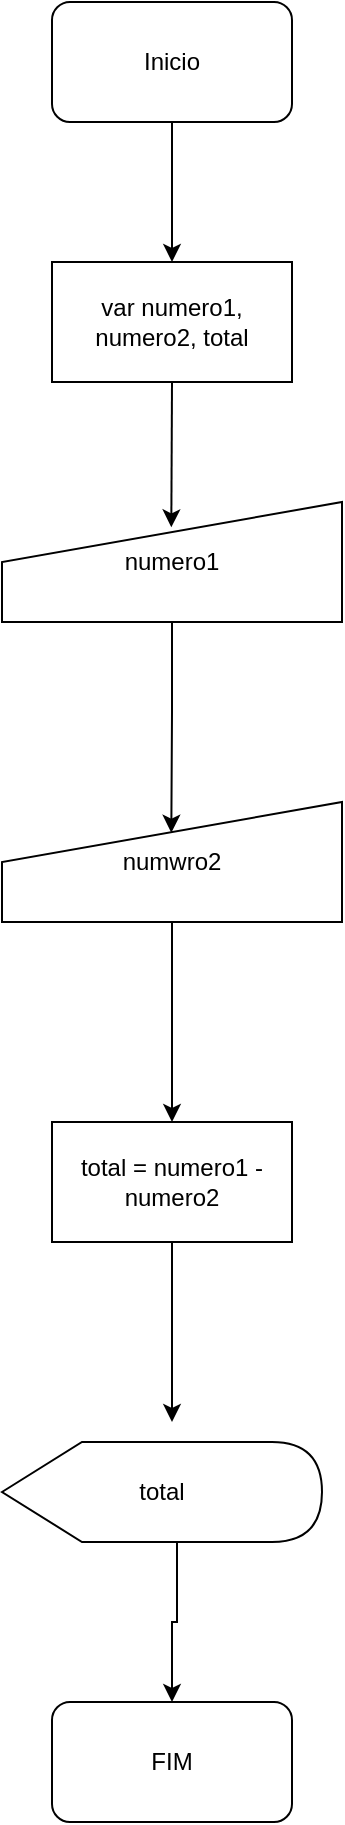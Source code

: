 <mxfile version="24.0.7" type="google">
  <diagram name="Página-1" id="0A6iArZUZt7IYq9e9VF4">
    <mxGraphModel grid="1" page="1" gridSize="10" guides="1" tooltips="1" connect="1" arrows="1" fold="1" pageScale="1" pageWidth="827" pageHeight="1169" math="0" shadow="0">
      <root>
        <mxCell id="0" />
        <mxCell id="1" parent="0" />
        <mxCell id="vj6s5F4gqhxEtnHRJOou-1" value="Inicio" style="rounded=1;whiteSpace=wrap;html=1;" vertex="1" parent="1">
          <mxGeometry x="300" y="40" width="120" height="60" as="geometry" />
        </mxCell>
        <mxCell id="vj6s5F4gqhxEtnHRJOou-2" value="var numero1, numero2, total" style="rounded=0;whiteSpace=wrap;html=1;" vertex="1" parent="1">
          <mxGeometry x="300" y="170" width="120" height="60" as="geometry" />
        </mxCell>
        <mxCell id="vj6s5F4gqhxEtnHRJOou-3" value="" style="endArrow=classic;html=1;rounded=0;exitX=0.5;exitY=1;exitDx=0;exitDy=0;entryX=0.5;entryY=0;entryDx=0;entryDy=0;" edge="1" parent="1" source="vj6s5F4gqhxEtnHRJOou-1" target="vj6s5F4gqhxEtnHRJOou-2">
          <mxGeometry width="50" height="50" relative="1" as="geometry">
            <mxPoint x="360" y="260" as="sourcePoint" />
            <mxPoint x="410" y="210" as="targetPoint" />
          </mxGeometry>
        </mxCell>
        <mxCell id="vj6s5F4gqhxEtnHRJOou-4" value="" style="endArrow=classic;html=1;rounded=0;exitX=0.5;exitY=1;exitDx=0;exitDy=0;entryX=0.498;entryY=0.211;entryDx=0;entryDy=0;entryPerimeter=0;" edge="1" parent="1" source="vj6s5F4gqhxEtnHRJOou-2" target="vj6s5F4gqhxEtnHRJOou-5">
          <mxGeometry width="50" height="50" relative="1" as="geometry">
            <mxPoint x="360" y="320" as="sourcePoint" />
            <mxPoint x="460" y="250" as="targetPoint" />
          </mxGeometry>
        </mxCell>
        <mxCell id="vj6s5F4gqhxEtnHRJOou-5" value="numero1" style="shape=manualInput;whiteSpace=wrap;html=1;" vertex="1" parent="1">
          <mxGeometry x="275" y="290" width="170" height="60" as="geometry" />
        </mxCell>
        <mxCell id="vj6s5F4gqhxEtnHRJOou-12" style="edgeStyle=orthogonalEdgeStyle;rounded=0;orthogonalLoop=1;jettySize=auto;html=1;exitX=0.5;exitY=1;exitDx=0;exitDy=0;entryX=0.5;entryY=0;entryDx=0;entryDy=0;" edge="1" parent="1" source="vj6s5F4gqhxEtnHRJOou-6" target="vj6s5F4gqhxEtnHRJOou-9">
          <mxGeometry relative="1" as="geometry" />
        </mxCell>
        <mxCell id="vj6s5F4gqhxEtnHRJOou-6" value="numwro2" style="shape=manualInput;whiteSpace=wrap;html=1;" vertex="1" parent="1">
          <mxGeometry x="275" y="440" width="170" height="60" as="geometry" />
        </mxCell>
        <mxCell id="vj6s5F4gqhxEtnHRJOou-7" style="edgeStyle=orthogonalEdgeStyle;rounded=0;orthogonalLoop=1;jettySize=auto;html=1;exitX=0.5;exitY=1;exitDx=0;exitDy=0;entryX=0.498;entryY=0.256;entryDx=0;entryDy=0;entryPerimeter=0;" edge="1" parent="1" source="vj6s5F4gqhxEtnHRJOou-5" target="vj6s5F4gqhxEtnHRJOou-6">
          <mxGeometry relative="1" as="geometry" />
        </mxCell>
        <mxCell id="vj6s5F4gqhxEtnHRJOou-14" style="edgeStyle=orthogonalEdgeStyle;rounded=0;orthogonalLoop=1;jettySize=auto;html=1;exitX=0.5;exitY=1;exitDx=0;exitDy=0;" edge="1" parent="1" source="vj6s5F4gqhxEtnHRJOou-9">
          <mxGeometry relative="1" as="geometry">
            <mxPoint x="360" y="750" as="targetPoint" />
          </mxGeometry>
        </mxCell>
        <mxCell id="vj6s5F4gqhxEtnHRJOou-9" value="total = numero1 - numero2" style="rounded=0;whiteSpace=wrap;html=1;" vertex="1" parent="1">
          <mxGeometry x="300" y="600" width="120" height="60" as="geometry" />
        </mxCell>
        <mxCell id="vj6s5F4gqhxEtnHRJOou-16" style="edgeStyle=orthogonalEdgeStyle;rounded=0;orthogonalLoop=1;jettySize=auto;html=1;exitX=0;exitY=0;exitDx=87.5;exitDy=50;exitPerimeter=0;entryX=0.5;entryY=0;entryDx=0;entryDy=0;" edge="1" parent="1" source="vj6s5F4gqhxEtnHRJOou-11" target="vj6s5F4gqhxEtnHRJOou-15">
          <mxGeometry relative="1" as="geometry" />
        </mxCell>
        <mxCell id="vj6s5F4gqhxEtnHRJOou-11" value="total" style="shape=display;whiteSpace=wrap;html=1;" vertex="1" parent="1">
          <mxGeometry x="275" y="760" width="160" height="50" as="geometry" />
        </mxCell>
        <mxCell id="vj6s5F4gqhxEtnHRJOou-15" value="FIM" style="rounded=1;whiteSpace=wrap;html=1;" vertex="1" parent="1">
          <mxGeometry x="300" y="890" width="120" height="60" as="geometry" />
        </mxCell>
      </root>
    </mxGraphModel>
  </diagram>
</mxfile>
